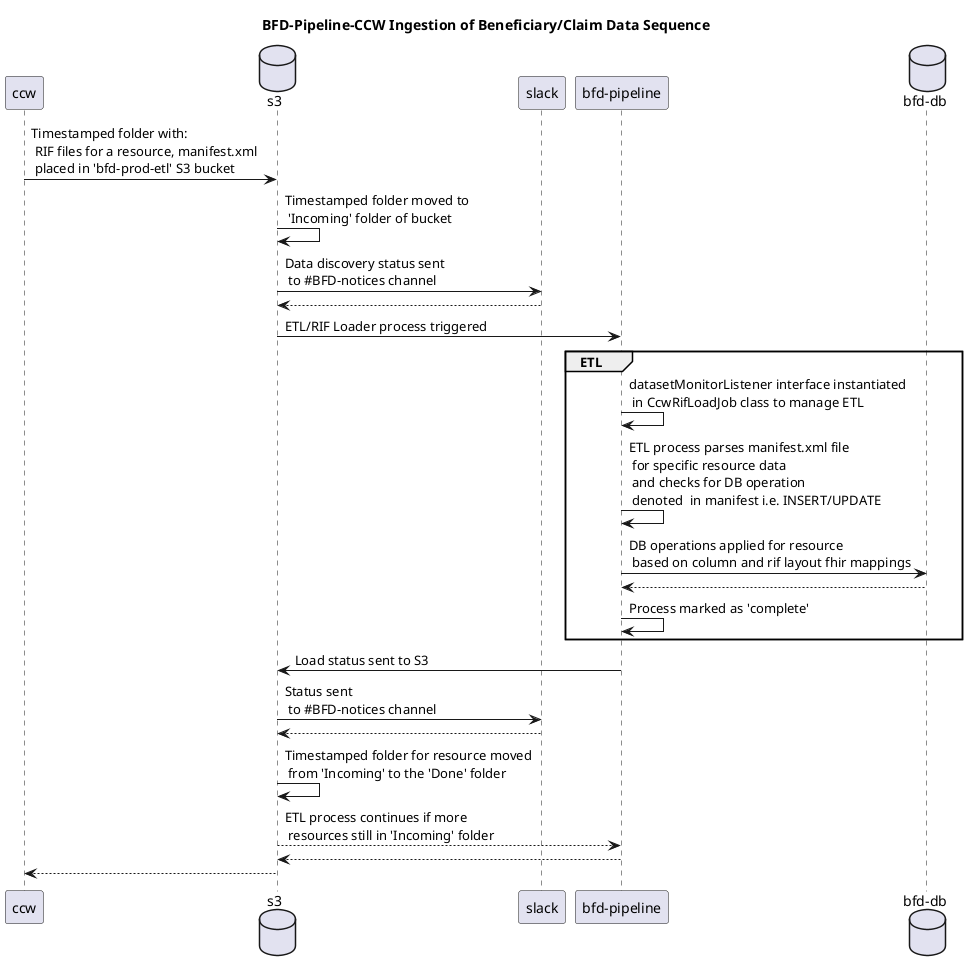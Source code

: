 @startuml
title BFD-Pipeline-CCW Ingestion of Beneficiary/Claim Data Sequence
participant ccw
database s3
participant slack
participant "bfd-pipeline"
database "bfd-db"
ccw -> s3: Timestamped folder with: \n RIF files for a resource, manifest.xml \n placed in 'bfd-prod-etl' S3 bucket  
s3 -> s3: Timestamped folder moved to \n 'Incoming' folder of bucket
s3 -> slack: Data discovery status sent \n to #BFD-notices channel
slack --> s3
s3 -> "bfd-pipeline": ETL/RIF Loader process triggered
group ETL
"bfd-pipeline" -> "bfd-pipeline": datasetMonitorListener interface instantiated \n in CcwRifLoadJob class to manage ETL
"bfd-pipeline" -> "bfd-pipeline": ETL process parses manifest.xml file \n for specific resource data \n and checks for DB operation \n denoted  in manifest i.e. INSERT/UPDATE
"bfd-pipeline" -> "bfd-db": DB operations applied for resource \n based on column and rif layout fhir mappings
"bfd-db" --> "bfd-pipeline"
"bfd-pipeline" -> "bfd-pipeline": Process marked as 'complete'
end
"bfd-pipeline" -> s3: Load status sent to S3
s3 -> slack: Status sent \n to #BFD-notices channel
slack --> s3
s3 -> s3: Timestamped folder for resource moved \n from 'Incoming' to the 'Done' folder
s3 --> "bfd-pipeline": ETL process continues if more \n resources still in 'Incoming' folder
"bfd-pipeline" --> s3
s3--> ccw
@enduml
